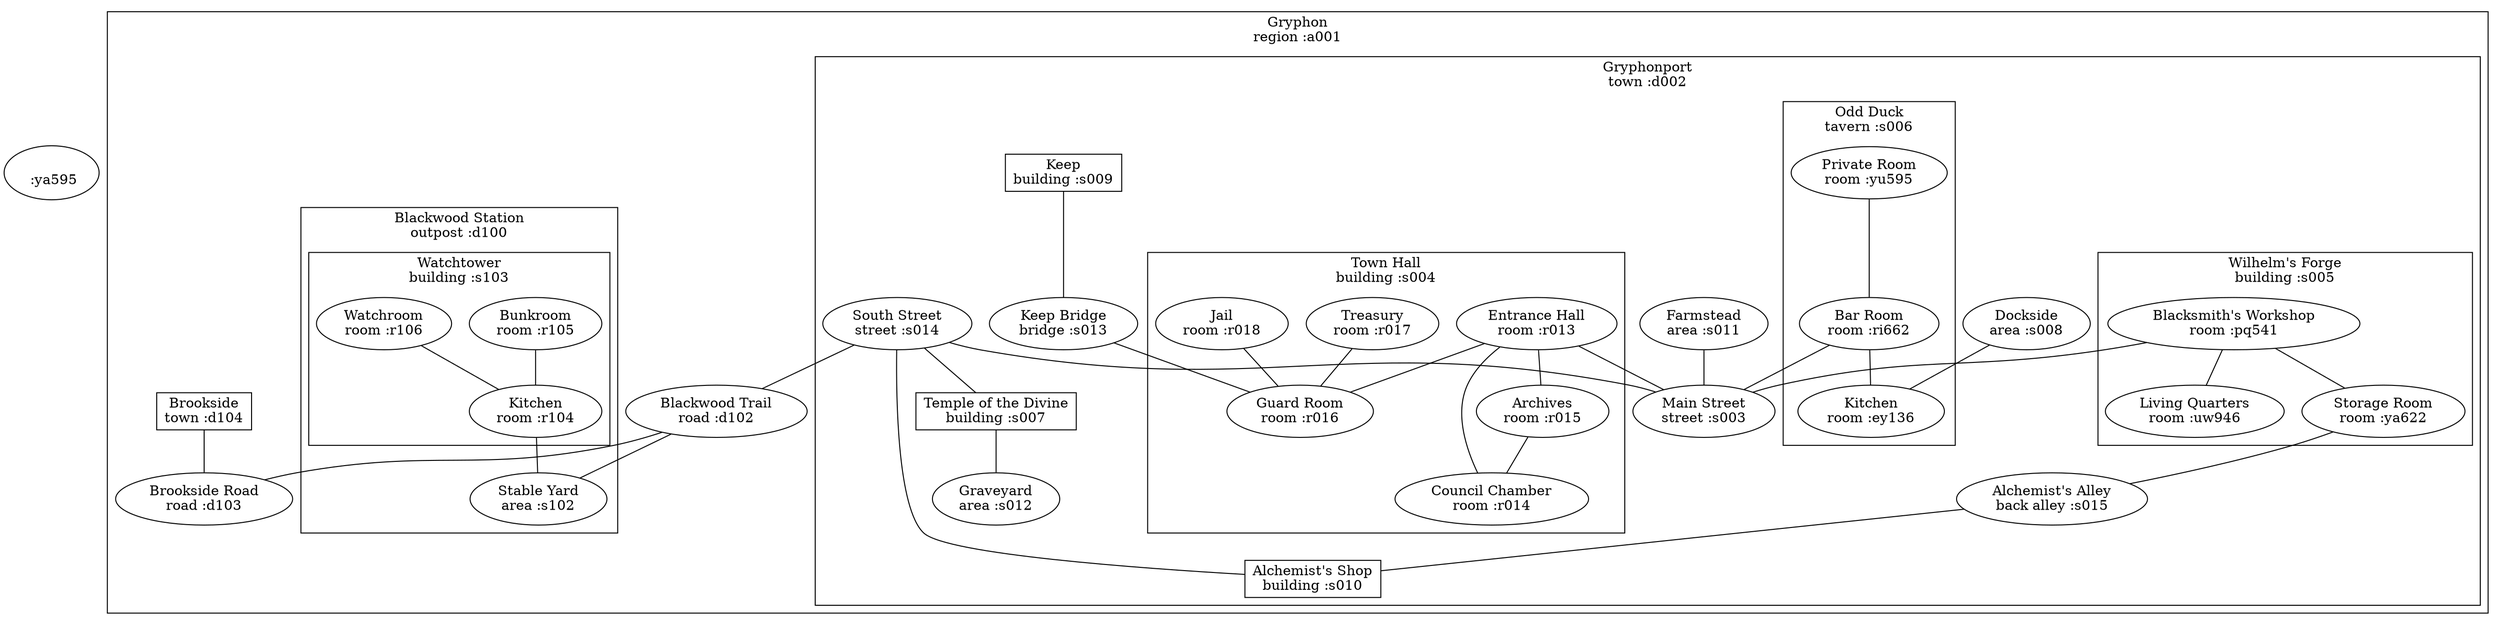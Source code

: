 graph world {
  ya595[shape=ellipse, label="\n :ya595"];
  subgraph cluster_a001 {
  label="Gryphon\nregion :a001";
    subgraph cluster_d002 {
    label="Gryphonport\ntown :d002";
      s003[shape=ellipse, label="Main Street\nstreet :s003"];
      subgraph cluster_s004 {
      label="Town Hall\nbuilding :s004";
        r013[shape=ellipse, label="Entrance Hall\nroom :r013"];
        r014[shape=ellipse, label="Council Chamber\nroom :r014"];
        r015[shape=ellipse, label="Archives\nroom :r015"];
        r016[shape=ellipse, label="Guard Room\nroom :r016"];
        r017[shape=ellipse, label="Treasury\nroom :r017"];
        r018[shape=ellipse, label="Jail\nroom :r018"];
      }
      subgraph cluster_s005 {
      label="Wilhelm's Forge\nbuilding :s005";
        pq541[shape=ellipse, label="Blacksmith's Workshop\nroom :pq541"];
        uw946[shape=ellipse, label="Living Quarters\nroom :uw946"];
        ya622[shape=ellipse, label="Storage Room\nroom :ya622"];
      }
      subgraph cluster_s006 {
      label="Odd Duck\ntavern :s006";
        ey136[shape=ellipse, label="Kitchen\nroom :ey136"];
        ri662[shape=ellipse, label="Bar Room\nroom :ri662"];
        yu595[shape=ellipse, label="Private Room\nroom :yu595"];
      }
      s007[shape=box, label="Temple of the Divine\nbuilding :s007"];
      s008[shape=ellipse, label="Dockside\narea :s008"];
      s009[shape=box, label="Keep\nbuilding :s009"];
      s010[shape=box, label="Alchemist's Shop\nbuilding :s010"];
      s011[shape=ellipse, label="Farmstead\narea :s011"];
      s012[shape=ellipse, label="Graveyard\narea :s012"];
      s013[shape=ellipse, label="Keep Bridge\nbridge :s013"];
      s014[shape=ellipse, label="South Street\nstreet :s014"];
      s015[shape=ellipse, label="Alchemist's Alley\nback alley :s015"];
    }
    subgraph cluster_d100 {
    label="Blackwood Station\noutpost :d100";
      s102[shape=ellipse, label="Stable Yard\narea :s102"];
      subgraph cluster_s103 {
      label="Watchtower\nbuilding :s103";
        r104[shape=ellipse, label="Kitchen\nroom :r104"];
        r105[shape=ellipse, label="Bunkroom\nroom :r105"];
        r106[shape=ellipse, label="Watchroom\nroom :r106"];
      }
    }
    d102[shape=ellipse, label="Blackwood Trail\nroad :d102"];
    d103[shape=ellipse, label="Brookside Road\nroad :d103"];
    d104[shape=box, label="Brookside\ntown :d104"];
  }
  s013 -- r016;
  pq541 -- s003;
  ri662 -- ey136;
  d102 -- s102;
  s014 -- d102;
  d102 -- d103;
  ya622 -- s015;
  r106 -- r104;
  s007 -- s012;
  s014 -- s003;
  s008 -- ey136;
  r104 -- s102;
  pq541 -- uw946;
  r018 -- r016;
  r013 -- r015;
  r015 -- r014;
  r013 -- s003;
  d104 -- d103;
  r013 -- r014;
  s009 -- s013;
  r017 -- r016;
  s014 -- s010;
  s014 -- s007;
  ri662 -- s003;
  s015 -- s010;
  r105 -- r104;
  r013 -- r016;
  pq541 -- ya622;
  yu595 -- ri662;
  s011 -- s003;
}
